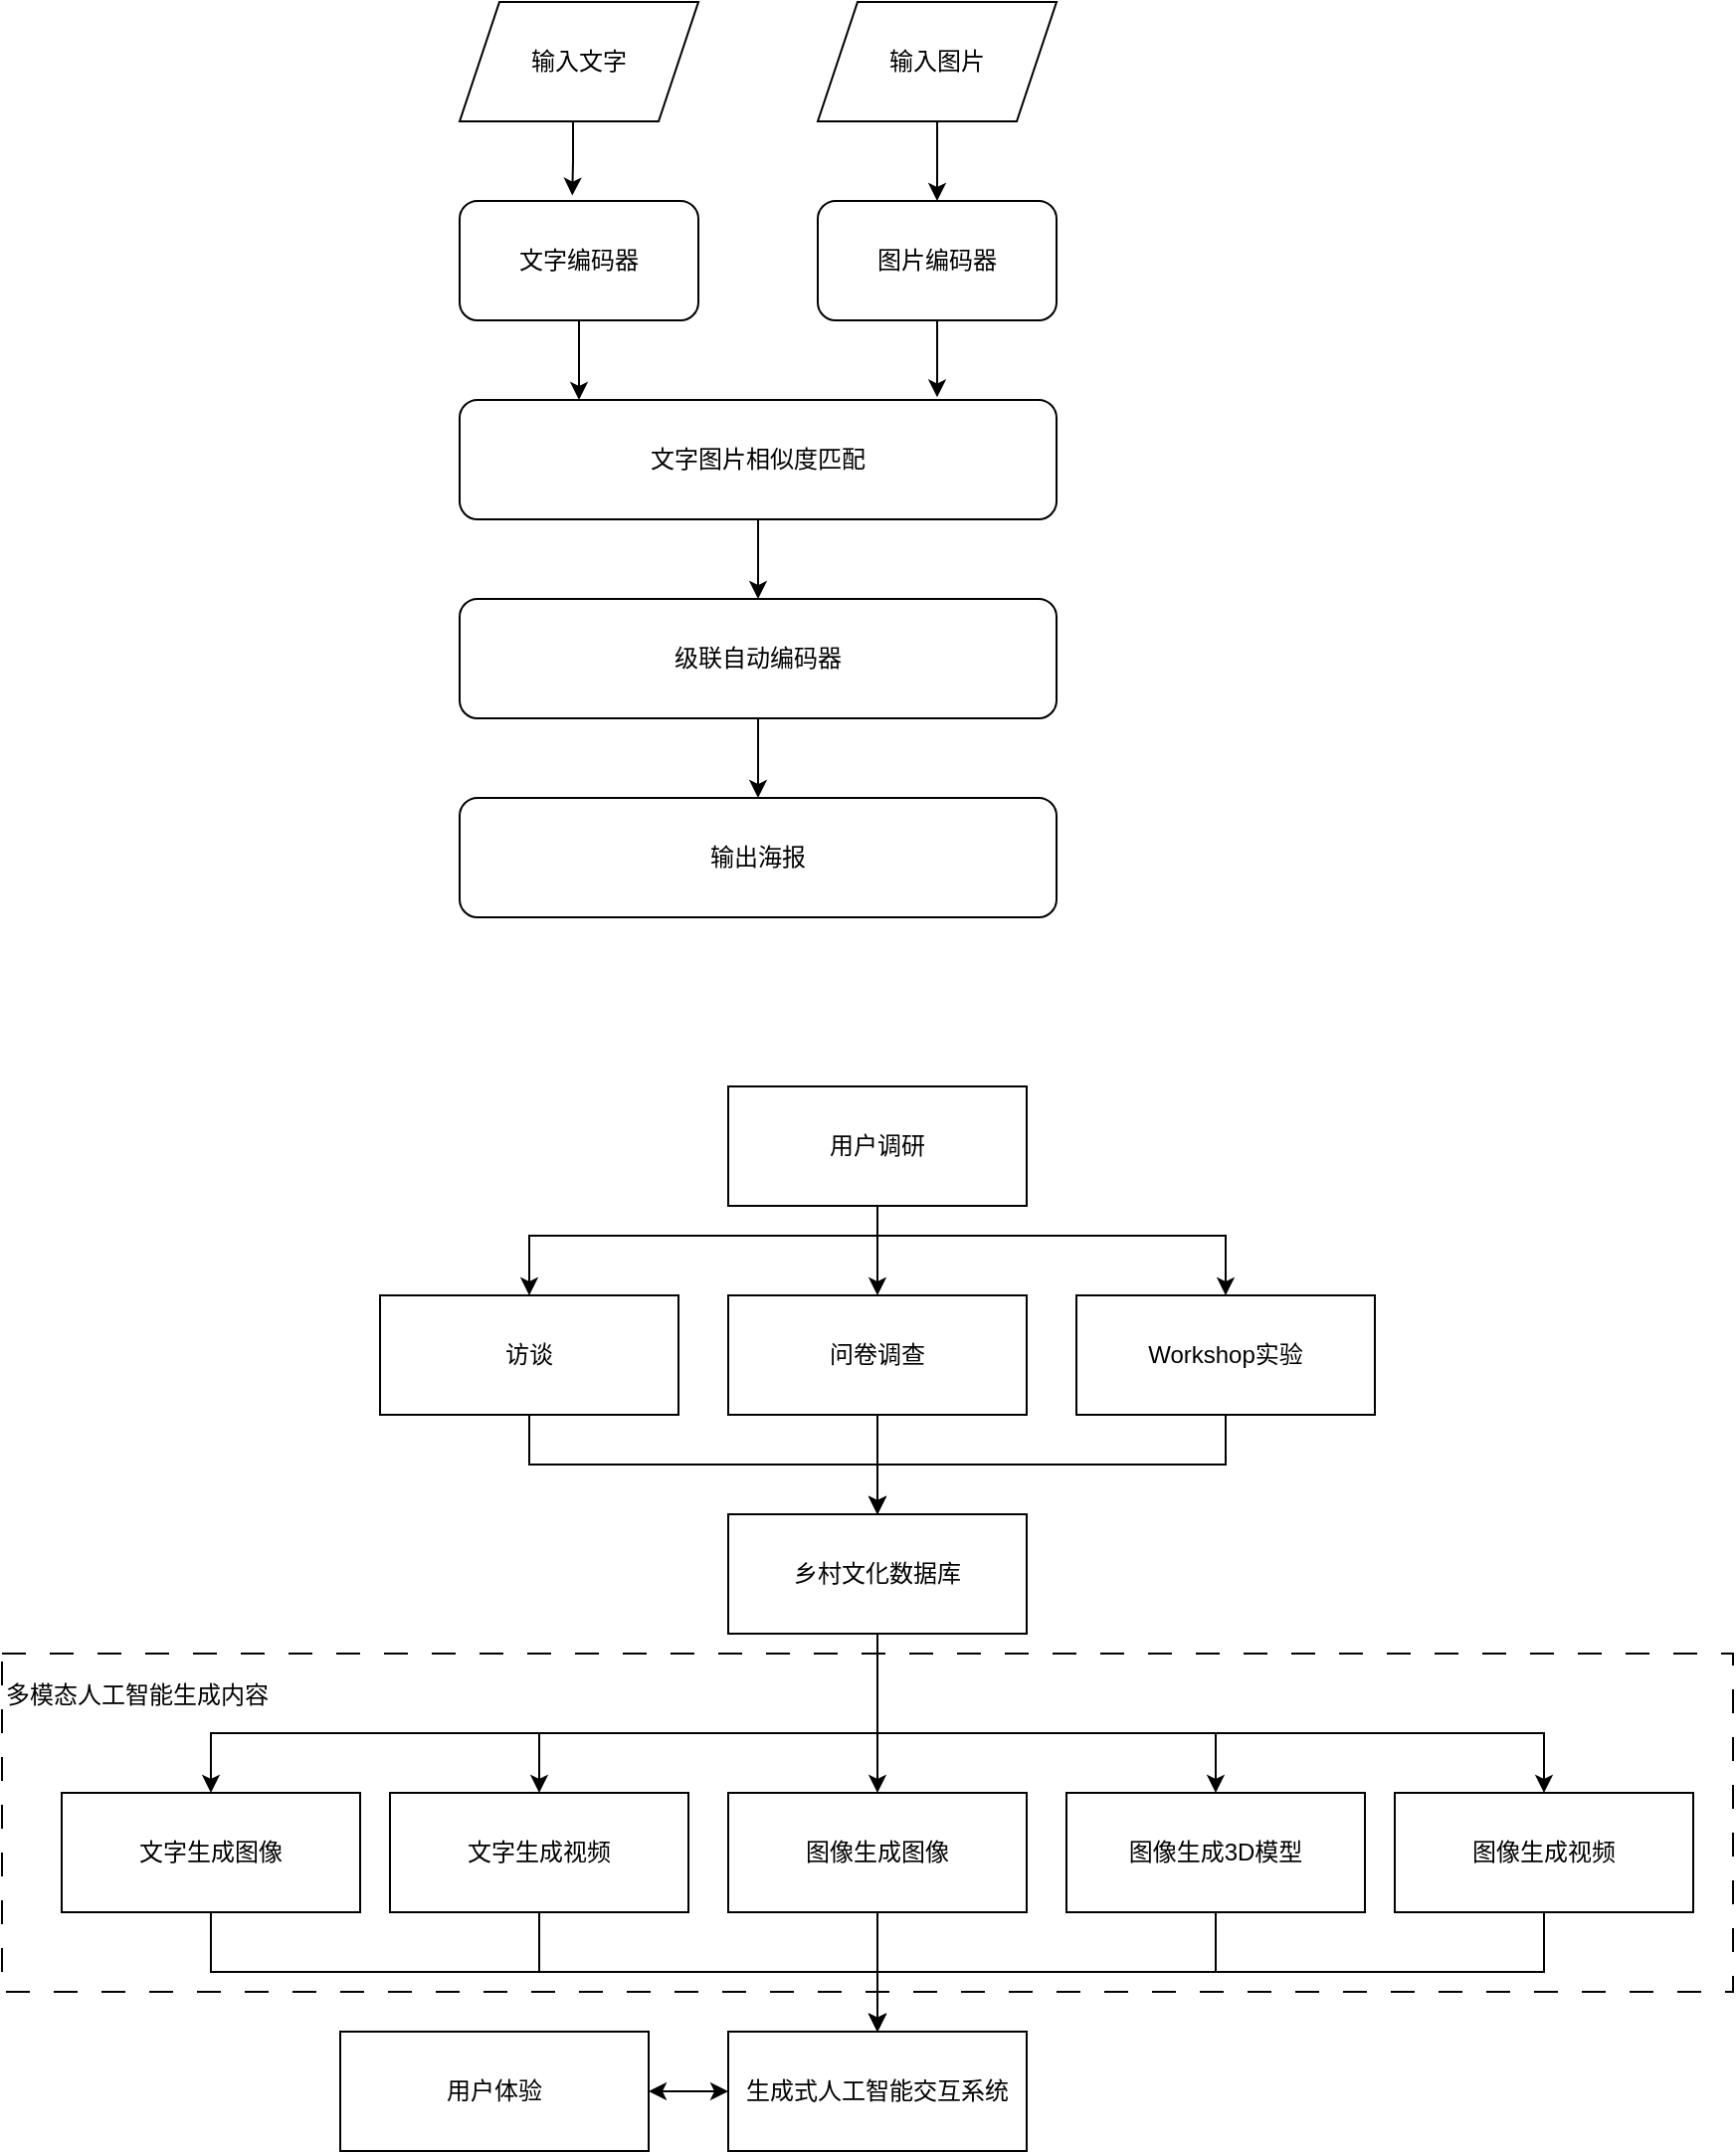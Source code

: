 <mxfile version="21.1.1" type="github">
  <diagram id="C5RBs43oDa-KdzZeNtuy" name="Page-1">
    <mxGraphModel dx="2170" dy="814" grid="1" gridSize="10" guides="0" tooltips="1" connect="1" arrows="0" fold="1" page="1" pageScale="1" pageWidth="827" pageHeight="1169" math="0" shadow="0">
      <root>
        <mxCell id="WIyWlLk6GJQsqaUBKTNV-0" />
        <mxCell id="WIyWlLk6GJQsqaUBKTNV-1" parent="WIyWlLk6GJQsqaUBKTNV-0" />
        <mxCell id="Au55FGA9Pkdlzi18izdJ-8" style="edgeStyle=orthogonalEdgeStyle;rounded=0;orthogonalLoop=1;jettySize=auto;html=1;entryX=0.472;entryY=-0.045;entryDx=0;entryDy=0;entryPerimeter=0;" parent="WIyWlLk6GJQsqaUBKTNV-1" source="Au55FGA9Pkdlzi18izdJ-0" target="Au55FGA9Pkdlzi18izdJ-3" edge="1">
          <mxGeometry relative="1" as="geometry">
            <Array as="points">
              <mxPoint x="217" y="120" />
              <mxPoint x="217" y="120" />
            </Array>
          </mxGeometry>
        </mxCell>
        <mxCell id="Au55FGA9Pkdlzi18izdJ-0" value="输入文字" style="shape=parallelogram;perimeter=parallelogramPerimeter;whiteSpace=wrap;html=1;fixedSize=1;" parent="WIyWlLk6GJQsqaUBKTNV-1" vertex="1">
          <mxGeometry x="160" y="40" width="120" height="60" as="geometry" />
        </mxCell>
        <mxCell id="Au55FGA9Pkdlzi18izdJ-9" style="edgeStyle=orthogonalEdgeStyle;rounded=0;orthogonalLoop=1;jettySize=auto;html=1;entryX=0.5;entryY=0;entryDx=0;entryDy=0;" parent="WIyWlLk6GJQsqaUBKTNV-1" source="Au55FGA9Pkdlzi18izdJ-1" target="Au55FGA9Pkdlzi18izdJ-4" edge="1">
          <mxGeometry relative="1" as="geometry" />
        </mxCell>
        <mxCell id="Au55FGA9Pkdlzi18izdJ-1" value="输入图片" style="shape=parallelogram;perimeter=parallelogramPerimeter;whiteSpace=wrap;html=1;fixedSize=1;" parent="WIyWlLk6GJQsqaUBKTNV-1" vertex="1">
          <mxGeometry x="340" y="40" width="120" height="60" as="geometry" />
        </mxCell>
        <mxCell id="Au55FGA9Pkdlzi18izdJ-10" style="edgeStyle=orthogonalEdgeStyle;rounded=0;orthogonalLoop=1;jettySize=auto;html=1;" parent="WIyWlLk6GJQsqaUBKTNV-1" source="Au55FGA9Pkdlzi18izdJ-3" edge="1">
          <mxGeometry relative="1" as="geometry">
            <mxPoint x="220" y="240" as="targetPoint" />
            <Array as="points">
              <mxPoint x="220" y="240" />
            </Array>
          </mxGeometry>
        </mxCell>
        <mxCell id="Au55FGA9Pkdlzi18izdJ-3" value="文字编码器" style="rounded=1;whiteSpace=wrap;html=1;" parent="WIyWlLk6GJQsqaUBKTNV-1" vertex="1">
          <mxGeometry x="160" y="140" width="120" height="60" as="geometry" />
        </mxCell>
        <mxCell id="Au55FGA9Pkdlzi18izdJ-11" style="edgeStyle=orthogonalEdgeStyle;rounded=0;orthogonalLoop=1;jettySize=auto;html=1;entryX=0.8;entryY=-0.022;entryDx=0;entryDy=0;entryPerimeter=0;" parent="WIyWlLk6GJQsqaUBKTNV-1" source="Au55FGA9Pkdlzi18izdJ-4" target="Au55FGA9Pkdlzi18izdJ-5" edge="1">
          <mxGeometry relative="1" as="geometry">
            <Array as="points" />
          </mxGeometry>
        </mxCell>
        <mxCell id="Au55FGA9Pkdlzi18izdJ-4" value="图片编码器" style="rounded=1;whiteSpace=wrap;html=1;" parent="WIyWlLk6GJQsqaUBKTNV-1" vertex="1">
          <mxGeometry x="340" y="140" width="120" height="60" as="geometry" />
        </mxCell>
        <mxCell id="Au55FGA9Pkdlzi18izdJ-12" style="edgeStyle=orthogonalEdgeStyle;rounded=0;orthogonalLoop=1;jettySize=auto;html=1;entryX=0.5;entryY=0;entryDx=0;entryDy=0;" parent="WIyWlLk6GJQsqaUBKTNV-1" source="Au55FGA9Pkdlzi18izdJ-5" target="Au55FGA9Pkdlzi18izdJ-6" edge="1">
          <mxGeometry relative="1" as="geometry" />
        </mxCell>
        <mxCell id="Au55FGA9Pkdlzi18izdJ-5" value="文字图片相似度匹配" style="rounded=1;whiteSpace=wrap;html=1;" parent="WIyWlLk6GJQsqaUBKTNV-1" vertex="1">
          <mxGeometry x="160" y="240" width="300" height="60" as="geometry" />
        </mxCell>
        <mxCell id="Au55FGA9Pkdlzi18izdJ-13" style="edgeStyle=orthogonalEdgeStyle;rounded=0;orthogonalLoop=1;jettySize=auto;html=1;entryX=0.5;entryY=0;entryDx=0;entryDy=0;" parent="WIyWlLk6GJQsqaUBKTNV-1" source="Au55FGA9Pkdlzi18izdJ-6" target="Au55FGA9Pkdlzi18izdJ-7" edge="1">
          <mxGeometry relative="1" as="geometry" />
        </mxCell>
        <mxCell id="Au55FGA9Pkdlzi18izdJ-6" value="级联自动编码器" style="rounded=1;whiteSpace=wrap;html=1;" parent="WIyWlLk6GJQsqaUBKTNV-1" vertex="1">
          <mxGeometry x="160" y="340" width="300" height="60" as="geometry" />
        </mxCell>
        <mxCell id="Au55FGA9Pkdlzi18izdJ-7" value="输出海报" style="rounded=1;whiteSpace=wrap;html=1;" parent="WIyWlLk6GJQsqaUBKTNV-1" vertex="1">
          <mxGeometry x="160" y="440" width="300" height="60" as="geometry" />
        </mxCell>
        <mxCell id="Au55FGA9Pkdlzi18izdJ-39" style="edgeStyle=orthogonalEdgeStyle;rounded=0;orthogonalLoop=1;jettySize=auto;html=1;" parent="WIyWlLk6GJQsqaUBKTNV-1" source="Au55FGA9Pkdlzi18izdJ-14" target="Au55FGA9Pkdlzi18izdJ-28" edge="1">
          <mxGeometry relative="1" as="geometry" />
        </mxCell>
        <mxCell id="Au55FGA9Pkdlzi18izdJ-49" style="edgeStyle=orthogonalEdgeStyle;rounded=0;orthogonalLoop=1;jettySize=auto;html=1;" parent="WIyWlLk6GJQsqaUBKTNV-1" source="Au55FGA9Pkdlzi18izdJ-14" target="Au55FGA9Pkdlzi18izdJ-27" edge="1">
          <mxGeometry relative="1" as="geometry">
            <Array as="points">
              <mxPoint x="370" y="910" />
              <mxPoint x="200" y="910" />
            </Array>
          </mxGeometry>
        </mxCell>
        <mxCell id="Au55FGA9Pkdlzi18izdJ-50" style="edgeStyle=orthogonalEdgeStyle;rounded=0;orthogonalLoop=1;jettySize=auto;html=1;entryX=0.5;entryY=0;entryDx=0;entryDy=0;" parent="WIyWlLk6GJQsqaUBKTNV-1" source="Au55FGA9Pkdlzi18izdJ-14" target="Au55FGA9Pkdlzi18izdJ-26" edge="1">
          <mxGeometry relative="1" as="geometry">
            <Array as="points">
              <mxPoint x="370" y="910" />
              <mxPoint x="35" y="910" />
            </Array>
          </mxGeometry>
        </mxCell>
        <mxCell id="Au55FGA9Pkdlzi18izdJ-51" style="edgeStyle=orthogonalEdgeStyle;rounded=0;orthogonalLoop=1;jettySize=auto;html=1;entryX=0.5;entryY=0;entryDx=0;entryDy=0;" parent="WIyWlLk6GJQsqaUBKTNV-1" source="Au55FGA9Pkdlzi18izdJ-14" target="Au55FGA9Pkdlzi18izdJ-29" edge="1">
          <mxGeometry relative="1" as="geometry">
            <Array as="points">
              <mxPoint x="370" y="910" />
              <mxPoint x="540" y="910" />
            </Array>
          </mxGeometry>
        </mxCell>
        <mxCell id="Au55FGA9Pkdlzi18izdJ-52" style="edgeStyle=orthogonalEdgeStyle;rounded=0;orthogonalLoop=1;jettySize=auto;html=1;entryX=0.5;entryY=0;entryDx=0;entryDy=0;" parent="WIyWlLk6GJQsqaUBKTNV-1" source="Au55FGA9Pkdlzi18izdJ-14" target="Au55FGA9Pkdlzi18izdJ-48" edge="1">
          <mxGeometry relative="1" as="geometry">
            <Array as="points">
              <mxPoint x="370" y="910" />
              <mxPoint x="705" y="910" />
            </Array>
          </mxGeometry>
        </mxCell>
        <mxCell id="Au55FGA9Pkdlzi18izdJ-14" value="乡村文化数据库" style="rounded=0;whiteSpace=wrap;html=1;" parent="WIyWlLk6GJQsqaUBKTNV-1" vertex="1">
          <mxGeometry x="295" y="800" width="150" height="60" as="geometry" />
        </mxCell>
        <mxCell id="Au55FGA9Pkdlzi18izdJ-30" style="edgeStyle=orthogonalEdgeStyle;rounded=0;orthogonalLoop=1;jettySize=auto;html=1;entryX=0.5;entryY=0;entryDx=0;entryDy=0;" parent="WIyWlLk6GJQsqaUBKTNV-1" source="Au55FGA9Pkdlzi18izdJ-15" target="Au55FGA9Pkdlzi18izdJ-21" edge="1">
          <mxGeometry relative="1" as="geometry" />
        </mxCell>
        <mxCell id="Au55FGA9Pkdlzi18izdJ-31" style="edgeStyle=orthogonalEdgeStyle;rounded=0;orthogonalLoop=1;jettySize=auto;html=1;entryX=0.5;entryY=0;entryDx=0;entryDy=0;" parent="WIyWlLk6GJQsqaUBKTNV-1" target="Au55FGA9Pkdlzi18izdJ-20" edge="1">
          <mxGeometry relative="1" as="geometry">
            <mxPoint x="370" y="650" as="sourcePoint" />
            <Array as="points">
              <mxPoint x="370" y="660" />
              <mxPoint x="195" y="660" />
            </Array>
          </mxGeometry>
        </mxCell>
        <mxCell id="Au55FGA9Pkdlzi18izdJ-32" style="edgeStyle=orthogonalEdgeStyle;rounded=0;orthogonalLoop=1;jettySize=auto;html=1;exitX=0.5;exitY=1;exitDx=0;exitDy=0;" parent="WIyWlLk6GJQsqaUBKTNV-1" source="Au55FGA9Pkdlzi18izdJ-15" target="Au55FGA9Pkdlzi18izdJ-22" edge="1">
          <mxGeometry relative="1" as="geometry">
            <Array as="points">
              <mxPoint x="370" y="660" />
              <mxPoint x="545" y="660" />
            </Array>
          </mxGeometry>
        </mxCell>
        <mxCell id="Au55FGA9Pkdlzi18izdJ-15" value="用户调研" style="rounded=0;whiteSpace=wrap;html=1;" parent="WIyWlLk6GJQsqaUBKTNV-1" vertex="1">
          <mxGeometry x="295" y="585" width="150" height="60" as="geometry" />
        </mxCell>
        <mxCell id="Au55FGA9Pkdlzi18izdJ-16" value="生成式人工智能交互系统" style="rounded=0;whiteSpace=wrap;html=1;" parent="WIyWlLk6GJQsqaUBKTNV-1" vertex="1">
          <mxGeometry x="295" y="1060" width="150" height="60" as="geometry" />
        </mxCell>
        <mxCell id="Au55FGA9Pkdlzi18izdJ-33" style="edgeStyle=orthogonalEdgeStyle;rounded=0;orthogonalLoop=1;jettySize=auto;html=1;entryX=0.5;entryY=0;entryDx=0;entryDy=0;exitX=0.5;exitY=1;exitDx=0;exitDy=0;" parent="WIyWlLk6GJQsqaUBKTNV-1" source="Au55FGA9Pkdlzi18izdJ-20" target="Au55FGA9Pkdlzi18izdJ-14" edge="1">
          <mxGeometry relative="1" as="geometry">
            <mxPoint x="280" y="720" as="sourcePoint" />
          </mxGeometry>
        </mxCell>
        <mxCell id="Au55FGA9Pkdlzi18izdJ-20" value="访谈" style="rounded=0;whiteSpace=wrap;html=1;" parent="WIyWlLk6GJQsqaUBKTNV-1" vertex="1">
          <mxGeometry x="120" y="690" width="150" height="60" as="geometry" />
        </mxCell>
        <mxCell id="Au55FGA9Pkdlzi18izdJ-35" style="edgeStyle=orthogonalEdgeStyle;rounded=0;orthogonalLoop=1;jettySize=auto;html=1;entryX=0.5;entryY=0;entryDx=0;entryDy=0;" parent="WIyWlLk6GJQsqaUBKTNV-1" source="Au55FGA9Pkdlzi18izdJ-21" target="Au55FGA9Pkdlzi18izdJ-14" edge="1">
          <mxGeometry relative="1" as="geometry" />
        </mxCell>
        <mxCell id="Au55FGA9Pkdlzi18izdJ-21" value="问卷调查" style="rounded=0;whiteSpace=wrap;html=1;" parent="WIyWlLk6GJQsqaUBKTNV-1" vertex="1">
          <mxGeometry x="295" y="690" width="150" height="60" as="geometry" />
        </mxCell>
        <mxCell id="Au55FGA9Pkdlzi18izdJ-36" style="edgeStyle=orthogonalEdgeStyle;rounded=0;orthogonalLoop=1;jettySize=auto;html=1;entryX=0.5;entryY=0;entryDx=0;entryDy=0;exitX=0.5;exitY=1;exitDx=0;exitDy=0;" parent="WIyWlLk6GJQsqaUBKTNV-1" source="Au55FGA9Pkdlzi18izdJ-22" target="Au55FGA9Pkdlzi18izdJ-14" edge="1">
          <mxGeometry relative="1" as="geometry" />
        </mxCell>
        <mxCell id="Au55FGA9Pkdlzi18izdJ-22" value="Workshop实验" style="rounded=0;whiteSpace=wrap;html=1;" parent="WIyWlLk6GJQsqaUBKTNV-1" vertex="1">
          <mxGeometry x="470" y="690" width="150" height="60" as="geometry" />
        </mxCell>
        <mxCell id="Au55FGA9Pkdlzi18izdJ-53" style="edgeStyle=orthogonalEdgeStyle;rounded=0;orthogonalLoop=1;jettySize=auto;html=1;exitX=0.5;exitY=1;exitDx=0;exitDy=0;" parent="WIyWlLk6GJQsqaUBKTNV-1" source="Au55FGA9Pkdlzi18izdJ-26" target="Au55FGA9Pkdlzi18izdJ-16" edge="1">
          <mxGeometry relative="1" as="geometry" />
        </mxCell>
        <mxCell id="Au55FGA9Pkdlzi18izdJ-26" value="文字生成图像" style="rounded=0;whiteSpace=wrap;html=1;" parent="WIyWlLk6GJQsqaUBKTNV-1" vertex="1">
          <mxGeometry x="-40" y="940" width="150" height="60" as="geometry" />
        </mxCell>
        <mxCell id="Au55FGA9Pkdlzi18izdJ-54" style="edgeStyle=orthogonalEdgeStyle;rounded=0;orthogonalLoop=1;jettySize=auto;html=1;exitX=0.5;exitY=1;exitDx=0;exitDy=0;" parent="WIyWlLk6GJQsqaUBKTNV-1" source="Au55FGA9Pkdlzi18izdJ-27" target="Au55FGA9Pkdlzi18izdJ-16" edge="1">
          <mxGeometry relative="1" as="geometry" />
        </mxCell>
        <mxCell id="Au55FGA9Pkdlzi18izdJ-27" value="文字生成视频" style="rounded=0;whiteSpace=wrap;html=1;" parent="WIyWlLk6GJQsqaUBKTNV-1" vertex="1">
          <mxGeometry x="125" y="940" width="150" height="60" as="geometry" />
        </mxCell>
        <mxCell id="Au55FGA9Pkdlzi18izdJ-43" style="edgeStyle=orthogonalEdgeStyle;rounded=0;orthogonalLoop=1;jettySize=auto;html=1;" parent="WIyWlLk6GJQsqaUBKTNV-1" source="Au55FGA9Pkdlzi18izdJ-28" target="Au55FGA9Pkdlzi18izdJ-16" edge="1">
          <mxGeometry relative="1" as="geometry" />
        </mxCell>
        <mxCell id="Au55FGA9Pkdlzi18izdJ-28" value="图像生成图像" style="rounded=0;whiteSpace=wrap;html=1;" parent="WIyWlLk6GJQsqaUBKTNV-1" vertex="1">
          <mxGeometry x="295" y="940" width="150" height="60" as="geometry" />
        </mxCell>
        <mxCell id="Au55FGA9Pkdlzi18izdJ-55" style="edgeStyle=orthogonalEdgeStyle;rounded=0;orthogonalLoop=1;jettySize=auto;html=1;entryX=0.5;entryY=0;entryDx=0;entryDy=0;exitX=0.5;exitY=1;exitDx=0;exitDy=0;" parent="WIyWlLk6GJQsqaUBKTNV-1" source="Au55FGA9Pkdlzi18izdJ-29" target="Au55FGA9Pkdlzi18izdJ-16" edge="1">
          <mxGeometry relative="1" as="geometry" />
        </mxCell>
        <mxCell id="Au55FGA9Pkdlzi18izdJ-29" value="图像生成3D模型" style="rounded=0;whiteSpace=wrap;html=1;" parent="WIyWlLk6GJQsqaUBKTNV-1" vertex="1">
          <mxGeometry x="465" y="940" width="150" height="60" as="geometry" />
        </mxCell>
        <mxCell id="Au55FGA9Pkdlzi18izdJ-56" style="edgeStyle=orthogonalEdgeStyle;rounded=0;orthogonalLoop=1;jettySize=auto;html=1;exitX=0.5;exitY=1;exitDx=0;exitDy=0;" parent="WIyWlLk6GJQsqaUBKTNV-1" source="Au55FGA9Pkdlzi18izdJ-48" target="Au55FGA9Pkdlzi18izdJ-16" edge="1">
          <mxGeometry relative="1" as="geometry" />
        </mxCell>
        <mxCell id="Au55FGA9Pkdlzi18izdJ-48" value="图像生成视频" style="rounded=0;whiteSpace=wrap;html=1;" parent="WIyWlLk6GJQsqaUBKTNV-1" vertex="1">
          <mxGeometry x="630" y="940" width="150" height="60" as="geometry" />
        </mxCell>
        <mxCell id="DpHwKB6ShdYgz-O_CQOj-3" style="edgeStyle=orthogonalEdgeStyle;rounded=0;orthogonalLoop=1;jettySize=auto;html=1;entryX=0;entryY=0.5;entryDx=0;entryDy=0;startArrow=classic;startFill=1;" edge="1" parent="WIyWlLk6GJQsqaUBKTNV-1" source="DpHwKB6ShdYgz-O_CQOj-0" target="Au55FGA9Pkdlzi18izdJ-16">
          <mxGeometry relative="1" as="geometry" />
        </mxCell>
        <mxCell id="DpHwKB6ShdYgz-O_CQOj-0" value="用户体验" style="rounded=0;whiteSpace=wrap;html=1;" vertex="1" parent="WIyWlLk6GJQsqaUBKTNV-1">
          <mxGeometry x="100" y="1060" width="155" height="60" as="geometry" />
        </mxCell>
        <mxCell id="DpHwKB6ShdYgz-O_CQOj-5" value="&lt;div style=&quot;&quot;&gt;&lt;span style=&quot;background-color: initial;&quot;&gt;多模态人工智能生成内容&lt;/span&gt;&lt;/div&gt;&lt;br&gt;&lt;br&gt;&lt;br&gt;&lt;br&gt;&lt;br&gt;&lt;br&gt;&lt;br&gt;&lt;br&gt;&lt;br&gt;" style="rounded=0;whiteSpace=wrap;html=1;fillColor=none;dashed=1;dashPattern=12 12;align=left;" vertex="1" parent="WIyWlLk6GJQsqaUBKTNV-1">
          <mxGeometry x="-70" y="870" width="870" height="170" as="geometry" />
        </mxCell>
      </root>
    </mxGraphModel>
  </diagram>
</mxfile>
